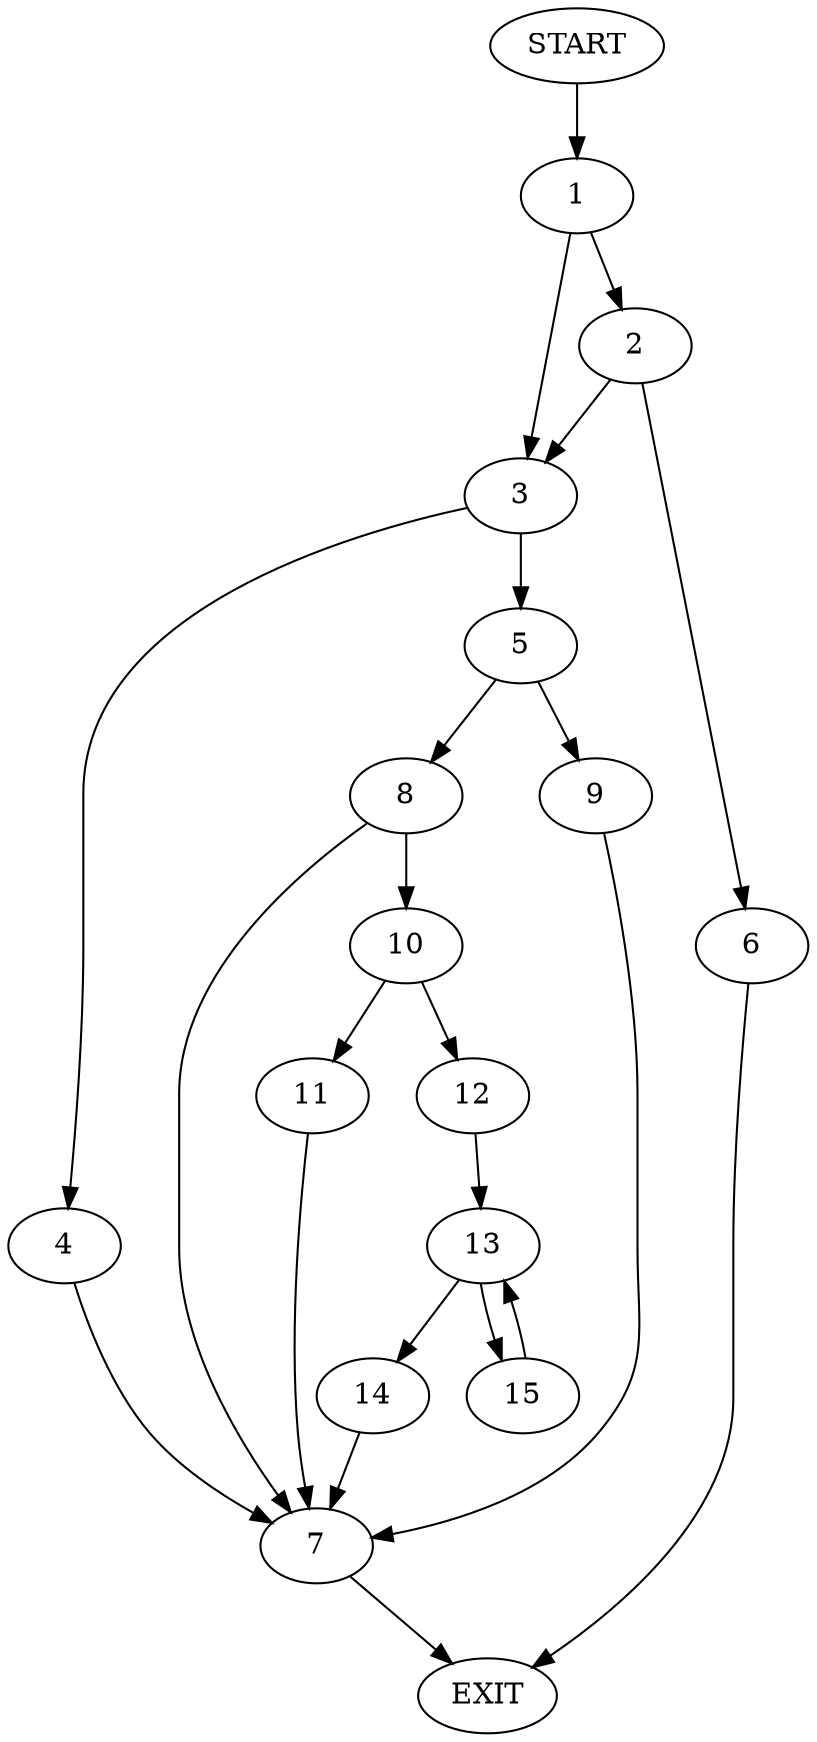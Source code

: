 digraph {
0 [label="START"]
16 [label="EXIT"]
0 -> 1
1 -> 2
1 -> 3
3 -> 4
3 -> 5
2 -> 3
2 -> 6
6 -> 16
4 -> 7
5 -> 8
5 -> 9
7 -> 16
9 -> 7
8 -> 7
8 -> 10
10 -> 11
10 -> 12
12 -> 13
11 -> 7
13 -> 14
13 -> 15
14 -> 7
15 -> 13
}
